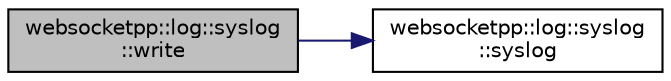 digraph "websocketpp::log::syslog::write"
{
  edge [fontname="Helvetica",fontsize="10",labelfontname="Helvetica",labelfontsize="10"];
  node [fontname="Helvetica",fontsize="10",shape=record];
  rankdir="LR";
  Node7 [label="websocketpp::log::syslog\l::write",height=0.2,width=0.4,color="black", fillcolor="grey75", style="filled", fontcolor="black"];
  Node7 -> Node8 [color="midnightblue",fontsize="10",style="solid",fontname="Helvetica"];
  Node8 [label="websocketpp::log::syslog\l::syslog",height=0.2,width=0.4,color="black", fillcolor="white", style="filled",URL="$classwebsocketpp_1_1log_1_1syslog.html#ab43c642587ea5628c25407341b0e5b11",tooltip="Construct the logger. "];
}
